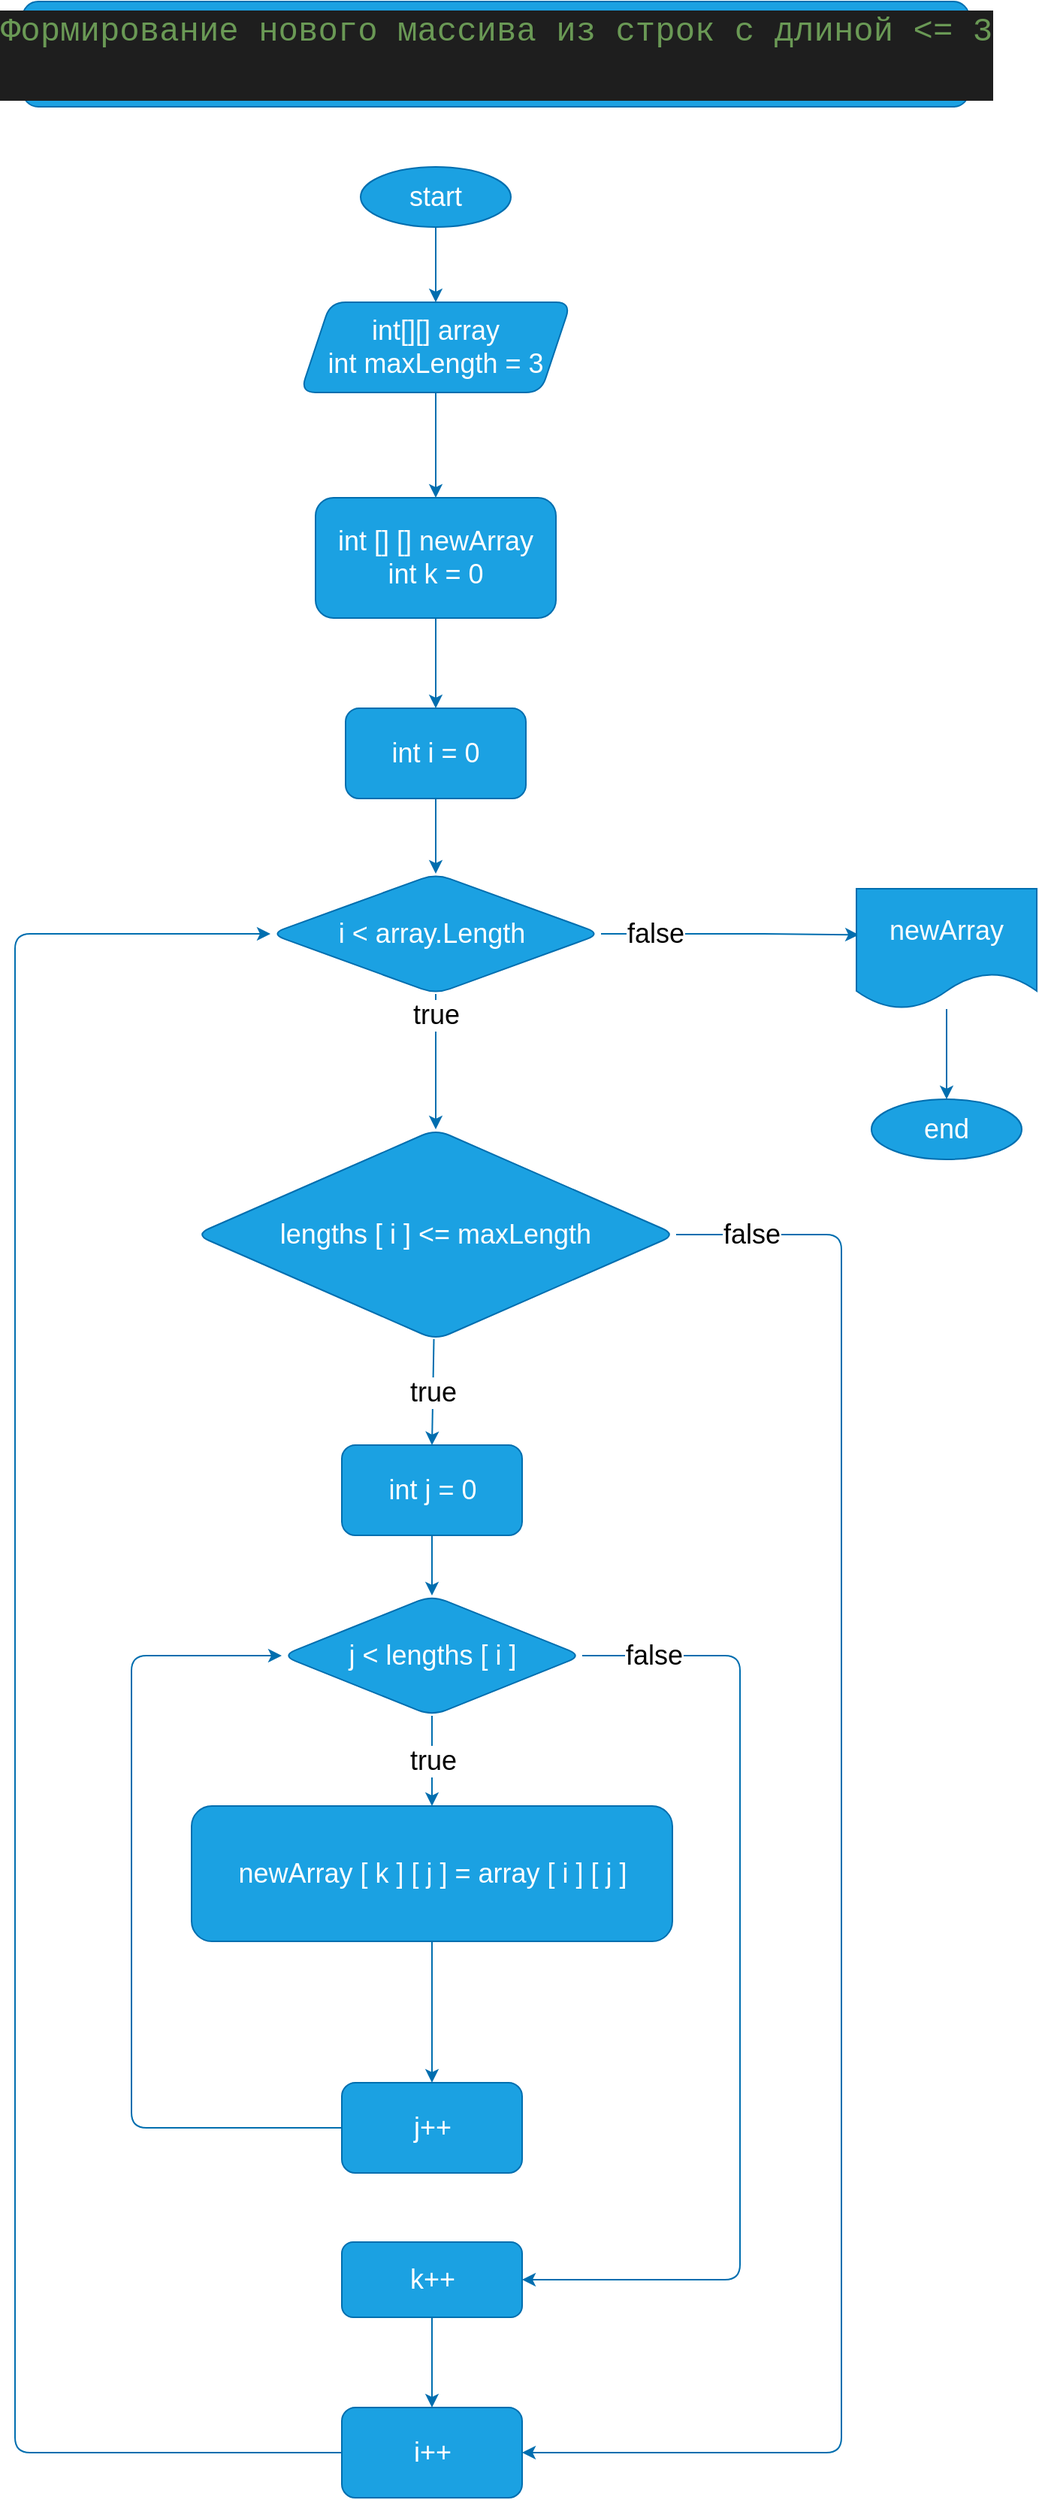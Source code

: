 <mxfile>
    <diagram id="vYiKJd4HcryfPd_5XeGC" name="Page-1">
        <mxGraphModel dx="1682" dy="527" grid="1" gridSize="10" guides="1" tooltips="1" connect="1" arrows="1" fold="1" page="1" pageScale="1" pageWidth="850" pageHeight="1100" math="0" shadow="0">
            <root>
                <mxCell id="0"/>
                <mxCell id="1" parent="0"/>
                <mxCell id="2" value="&lt;div style=&quot;color: rgb(212, 212, 212); background-color: rgb(30, 30, 30); font-family: Consolas, &amp;quot;Courier New&amp;quot;, monospace; font-size: 22px; line-height: 30px;&quot;&gt;&lt;div&gt;&lt;span style=&quot;color: #6a9955;&quot;&gt;Формирование нового массива из строк с длиной &amp;lt;= 3&lt;/span&gt;&lt;/div&gt;&lt;br&gt;&lt;/div&gt;" style="text;html=1;align=center;verticalAlign=middle;resizable=0;points=[];autosize=1;strokeColor=#006EAF;fillColor=#1ba1e2;rounded=1;fontColor=#ffffff;" vertex="1" parent="1">
                    <mxGeometry x="-715" y="10" width="630" height="70" as="geometry"/>
                </mxCell>
                <mxCell id="6" value="" style="edgeStyle=none;html=1;fillColor=#1ba1e2;strokeColor=#006EAF;" edge="1" parent="1" source="4" target="5">
                    <mxGeometry relative="1" as="geometry"/>
                </mxCell>
                <mxCell id="4" value="&lt;font style=&quot;font-size: 18px;&quot;&gt;start&lt;/font&gt;" style="ellipse;whiteSpace=wrap;html=1;rounded=1;fillColor=#1ba1e2;fontColor=#ffffff;strokeColor=#006EAF;" vertex="1" parent="1">
                    <mxGeometry x="-490" y="120" width="100" height="40" as="geometry"/>
                </mxCell>
                <mxCell id="10" value="" style="edgeStyle=none;html=1;exitX=0.5;exitY=1;exitDx=0;exitDy=0;fillColor=#1ba1e2;strokeColor=#006EAF;" edge="1" parent="1" source="13" target="50">
                    <mxGeometry relative="1" as="geometry">
                        <mxPoint x="-440" y="490" as="targetPoint"/>
                    </mxGeometry>
                </mxCell>
                <mxCell id="14" value="" style="edgeStyle=none;html=1;fillColor=#1ba1e2;strokeColor=#006EAF;" edge="1" parent="1" source="5" target="13">
                    <mxGeometry relative="1" as="geometry"/>
                </mxCell>
                <mxCell id="5" value="&lt;font style=&quot;font-size: 18px;&quot;&gt;int[][] array&lt;br&gt;int maxLength = 3&lt;br&gt;&lt;/font&gt;" style="shape=parallelogram;perimeter=parallelogramPerimeter;whiteSpace=wrap;html=1;fixedSize=1;rounded=1;fillColor=#1ba1e2;fontColor=#ffffff;strokeColor=#006EAF;" vertex="1" parent="1">
                    <mxGeometry x="-530" y="210" width="180" height="60" as="geometry"/>
                </mxCell>
                <mxCell id="9" value="&lt;span style=&quot;font-size: 18px;&quot;&gt;i &amp;lt; array.Length&amp;nbsp;&lt;/span&gt;" style="rhombus;whiteSpace=wrap;html=1;rounded=1;fillColor=#1ba1e2;fontColor=#ffffff;strokeColor=#006EAF;" vertex="1" parent="1">
                    <mxGeometry x="-550" y="590" width="220" height="80" as="geometry"/>
                </mxCell>
                <mxCell id="20" value="" style="edgeStyle=none;html=1;fontSize=18;fillColor=#1ba1e2;strokeColor=#006EAF;" edge="1" parent="1" source="11" target="19">
                    <mxGeometry relative="1" as="geometry"/>
                </mxCell>
                <mxCell id="11" value="&lt;font style=&quot;font-size: 18px;&quot;&gt;newArray [ k ] [ j ] = array [ i ] [ j ]&lt;/font&gt;" style="whiteSpace=wrap;html=1;rounded=1;fillColor=#1ba1e2;fontColor=#ffffff;strokeColor=#006EAF;" vertex="1" parent="1">
                    <mxGeometry x="-602.5" y="1210" width="320" height="90" as="geometry"/>
                </mxCell>
                <mxCell id="13" value="&lt;font style=&quot;font-size: 18px;&quot;&gt;int [] [] newArray&lt;br&gt;int k = 0&lt;br&gt;&lt;/font&gt;" style="rounded=1;whiteSpace=wrap;html=1;fillColor=#1ba1e2;fontColor=#ffffff;strokeColor=#006EAF;" vertex="1" parent="1">
                    <mxGeometry x="-520" y="340" width="160" height="80" as="geometry"/>
                </mxCell>
                <mxCell id="24" value="false" style="edgeStyle=none;html=1;exitX=1;exitY=0.5;exitDx=0;exitDy=0;fontSize=18;fillColor=#1ba1e2;strokeColor=#006EAF;entryX=0.013;entryY=0.383;entryDx=0;entryDy=0;entryPerimeter=0;" edge="1" parent="1" source="9" target="52">
                    <mxGeometry x="-0.583" relative="1" as="geometry">
                        <mxPoint x="-260" y="630" as="sourcePoint"/>
                        <mxPoint x="-250" y="540" as="targetPoint"/>
                        <Array as="points">
                            <mxPoint x="-220" y="630"/>
                        </Array>
                        <mxPoint as="offset"/>
                    </mxGeometry>
                </mxCell>
                <mxCell id="26" value="true" style="edgeStyle=none;html=1;fontSize=18;fillColor=#1ba1e2;strokeColor=#006EAF;" edge="1" parent="1" source="17" target="11">
                    <mxGeometry relative="1" as="geometry"/>
                </mxCell>
                <mxCell id="31" value="false" style="edgeStyle=none;html=1;exitX=1;exitY=0.5;exitDx=0;exitDy=0;fontSize=18;entryX=1;entryY=0.5;entryDx=0;entryDy=0;fillColor=#1ba1e2;strokeColor=#006EAF;" edge="1" parent="1" source="17" target="36">
                    <mxGeometry x="-0.859" relative="1" as="geometry">
                        <Array as="points">
                            <mxPoint x="-237.5" y="1110"/>
                            <mxPoint x="-237.5" y="1480"/>
                            <mxPoint x="-237.5" y="1525"/>
                        </Array>
                        <mxPoint as="offset"/>
                    </mxGeometry>
                </mxCell>
                <mxCell id="17" value="&lt;font style=&quot;font-size: 18px;&quot;&gt;j &amp;lt; lengths [ i ]&lt;/font&gt;" style="rhombus;whiteSpace=wrap;html=1;rounded=1;fillColor=#1ba1e2;fontColor=#ffffff;strokeColor=#006EAF;" vertex="1" parent="1">
                    <mxGeometry x="-542.5" y="1070" width="200" height="80" as="geometry"/>
                </mxCell>
                <mxCell id="21" style="edgeStyle=none;html=1;exitX=0;exitY=0.5;exitDx=0;exitDy=0;entryX=0;entryY=0.5;entryDx=0;entryDy=0;fontSize=18;fillColor=#1ba1e2;strokeColor=#006EAF;" edge="1" parent="1" source="19" target="17">
                    <mxGeometry relative="1" as="geometry">
                        <Array as="points">
                            <mxPoint x="-642.5" y="1424"/>
                            <mxPoint x="-642.5" y="1110"/>
                        </Array>
                    </mxGeometry>
                </mxCell>
                <mxCell id="19" value="&lt;font style=&quot;font-size: 18px;&quot;&gt;j++&lt;/font&gt;" style="whiteSpace=wrap;html=1;rounded=1;fillColor=#1ba1e2;fontColor=#ffffff;strokeColor=#006EAF;" vertex="1" parent="1">
                    <mxGeometry x="-502.5" y="1394" width="120" height="60" as="geometry"/>
                </mxCell>
                <mxCell id="30" style="edgeStyle=none;html=1;exitX=0;exitY=0.5;exitDx=0;exitDy=0;entryX=0;entryY=0.5;entryDx=0;entryDy=0;fontSize=18;fillColor=#1ba1e2;strokeColor=#006EAF;" edge="1" parent="1" source="23" target="9">
                    <mxGeometry relative="1" as="geometry">
                        <Array as="points">
                            <mxPoint x="-720" y="1640"/>
                            <mxPoint x="-720" y="630"/>
                        </Array>
                    </mxGeometry>
                </mxCell>
                <mxCell id="23" value="i++" style="rounded=1;whiteSpace=wrap;html=1;fontSize=18;fillColor=#1ba1e2;fontColor=#ffffff;strokeColor=#006EAF;" vertex="1" parent="1">
                    <mxGeometry x="-502.5" y="1610" width="120" height="60" as="geometry"/>
                </mxCell>
                <mxCell id="29" value="true" style="edgeStyle=none;html=1;fontSize=18;exitX=0.5;exitY=1;exitDx=0;exitDy=0;entryX=0.5;entryY=0;entryDx=0;entryDy=0;fillColor=#1ba1e2;strokeColor=#006EAF;" edge="1" parent="1" source="9" target="32">
                    <mxGeometry x="-0.7" relative="1" as="geometry">
                        <mxPoint x="-440" y="810" as="sourcePoint"/>
                        <mxPoint x="-440" y="770" as="targetPoint"/>
                        <mxPoint as="offset"/>
                    </mxGeometry>
                </mxCell>
                <mxCell id="34" value="true" style="edgeStyle=none;html=1;fontSize=18;entryX=0.5;entryY=0;entryDx=0;entryDy=0;fillColor=#1ba1e2;strokeColor=#006EAF;" edge="1" parent="1" source="32" target="33">
                    <mxGeometry relative="1" as="geometry">
                        <mxPoint x="-440" y="940" as="targetPoint"/>
                    </mxGeometry>
                </mxCell>
                <mxCell id="32" value="lengths [ i ] &amp;lt;= maxLength" style="rhombus;whiteSpace=wrap;html=1;fontSize=18;rounded=1;fillColor=#1ba1e2;fontColor=#ffffff;strokeColor=#006EAF;" vertex="1" parent="1">
                    <mxGeometry x="-600" y="760" width="320" height="140" as="geometry"/>
                </mxCell>
                <mxCell id="35" value="" style="edgeStyle=none;html=1;fontSize=18;fillColor=#1ba1e2;strokeColor=#006EAF;" edge="1" parent="1" source="33" target="17">
                    <mxGeometry relative="1" as="geometry"/>
                </mxCell>
                <mxCell id="33" value="int j = 0" style="whiteSpace=wrap;html=1;fontSize=18;rounded=1;fillColor=#1ba1e2;fontColor=#ffffff;strokeColor=#006EAF;" vertex="1" parent="1">
                    <mxGeometry x="-502.5" y="970" width="120" height="60" as="geometry"/>
                </mxCell>
                <mxCell id="46" value="" style="edgeStyle=none;html=1;fontSize=18;fillColor=#1ba1e2;strokeColor=#006EAF;" edge="1" parent="1" source="36" target="23">
                    <mxGeometry relative="1" as="geometry"/>
                </mxCell>
                <mxCell id="36" value="&lt;font style=&quot;font-size: 18px;&quot;&gt;k++&lt;/font&gt;" style="whiteSpace=wrap;html=1;rounded=1;fillColor=#1ba1e2;fontColor=#ffffff;strokeColor=#006EAF;" vertex="1" parent="1">
                    <mxGeometry x="-502.5" y="1500" width="120" height="50" as="geometry"/>
                </mxCell>
                <mxCell id="45" value="false" style="edgeStyle=none;html=1;exitX=1;exitY=0.5;exitDx=0;exitDy=0;entryX=1;entryY=0.5;entryDx=0;entryDy=0;fontSize=18;fillColor=#1ba1e2;strokeColor=#006EAF;" edge="1" parent="1" source="32" target="23">
                    <mxGeometry x="-0.912" relative="1" as="geometry">
                        <Array as="points">
                            <mxPoint x="-170" y="830"/>
                            <mxPoint x="-170" y="1640"/>
                        </Array>
                        <mxPoint as="offset"/>
                    </mxGeometry>
                </mxCell>
                <mxCell id="49" value="end" style="ellipse;whiteSpace=wrap;html=1;fontSize=18;rounded=1;fillColor=#1ba1e2;fontColor=#ffffff;strokeColor=#006EAF;" vertex="1" parent="1">
                    <mxGeometry x="-150" y="740" width="100" height="40" as="geometry"/>
                </mxCell>
                <mxCell id="51" value="" style="edgeStyle=none;html=1;fontSize=18;fillColor=#1ba1e2;strokeColor=#006EAF;" edge="1" parent="1" source="50" target="9">
                    <mxGeometry relative="1" as="geometry"/>
                </mxCell>
                <mxCell id="50" value="int i = 0" style="rounded=1;whiteSpace=wrap;html=1;fontSize=18;fillColor=#1ba1e2;fontColor=#ffffff;strokeColor=#006EAF;" vertex="1" parent="1">
                    <mxGeometry x="-500" y="480" width="120" height="60" as="geometry"/>
                </mxCell>
                <mxCell id="53" value="" style="edgeStyle=none;html=1;fillColor=#1ba1e2;strokeColor=#006EAF;" edge="1" parent="1" source="52" target="49">
                    <mxGeometry relative="1" as="geometry"/>
                </mxCell>
                <mxCell id="52" value="&lt;font style=&quot;font-size: 18px;&quot;&gt;newArray&lt;/font&gt;" style="shape=document;whiteSpace=wrap;html=1;boundedLbl=1;fillColor=#1ba1e2;fontColor=#ffffff;strokeColor=#006EAF;" vertex="1" parent="1">
                    <mxGeometry x="-160" y="600" width="120" height="80" as="geometry"/>
                </mxCell>
            </root>
        </mxGraphModel>
    </diagram>
</mxfile>